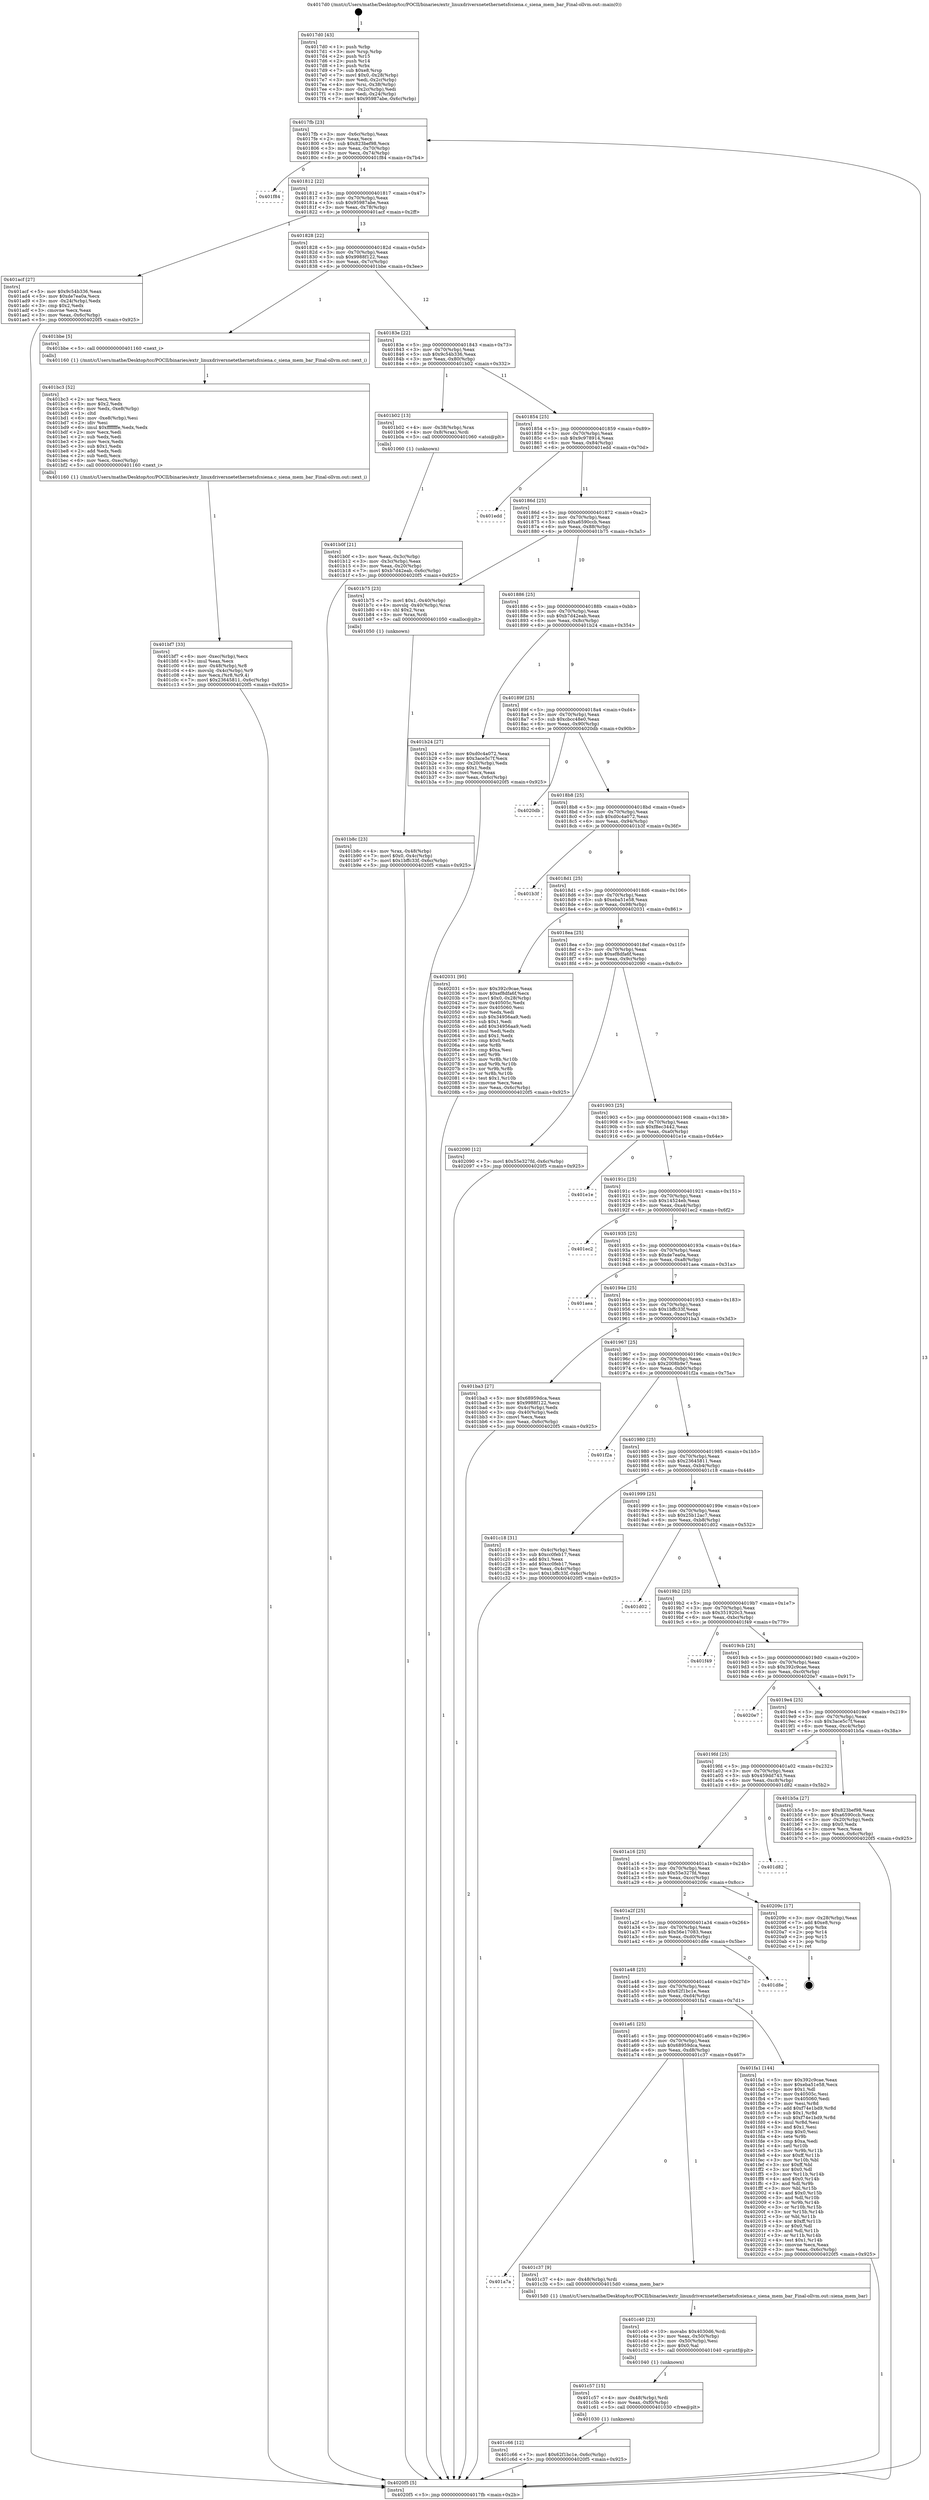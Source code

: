 digraph "0x4017d0" {
  label = "0x4017d0 (/mnt/c/Users/mathe/Desktop/tcc/POCII/binaries/extr_linuxdriversnetethernetsfcsiena.c_siena_mem_bar_Final-ollvm.out::main(0))"
  labelloc = "t"
  node[shape=record]

  Entry [label="",width=0.3,height=0.3,shape=circle,fillcolor=black,style=filled]
  "0x4017fb" [label="{
     0x4017fb [23]\l
     | [instrs]\l
     &nbsp;&nbsp;0x4017fb \<+3\>: mov -0x6c(%rbp),%eax\l
     &nbsp;&nbsp;0x4017fe \<+2\>: mov %eax,%ecx\l
     &nbsp;&nbsp;0x401800 \<+6\>: sub $0x823bef98,%ecx\l
     &nbsp;&nbsp;0x401806 \<+3\>: mov %eax,-0x70(%rbp)\l
     &nbsp;&nbsp;0x401809 \<+3\>: mov %ecx,-0x74(%rbp)\l
     &nbsp;&nbsp;0x40180c \<+6\>: je 0000000000401f84 \<main+0x7b4\>\l
  }"]
  "0x401f84" [label="{
     0x401f84\l
  }", style=dashed]
  "0x401812" [label="{
     0x401812 [22]\l
     | [instrs]\l
     &nbsp;&nbsp;0x401812 \<+5\>: jmp 0000000000401817 \<main+0x47\>\l
     &nbsp;&nbsp;0x401817 \<+3\>: mov -0x70(%rbp),%eax\l
     &nbsp;&nbsp;0x40181a \<+5\>: sub $0x95987abe,%eax\l
     &nbsp;&nbsp;0x40181f \<+3\>: mov %eax,-0x78(%rbp)\l
     &nbsp;&nbsp;0x401822 \<+6\>: je 0000000000401acf \<main+0x2ff\>\l
  }"]
  Exit [label="",width=0.3,height=0.3,shape=circle,fillcolor=black,style=filled,peripheries=2]
  "0x401acf" [label="{
     0x401acf [27]\l
     | [instrs]\l
     &nbsp;&nbsp;0x401acf \<+5\>: mov $0x9c54b336,%eax\l
     &nbsp;&nbsp;0x401ad4 \<+5\>: mov $0xde7ea0a,%ecx\l
     &nbsp;&nbsp;0x401ad9 \<+3\>: mov -0x24(%rbp),%edx\l
     &nbsp;&nbsp;0x401adc \<+3\>: cmp $0x2,%edx\l
     &nbsp;&nbsp;0x401adf \<+3\>: cmovne %ecx,%eax\l
     &nbsp;&nbsp;0x401ae2 \<+3\>: mov %eax,-0x6c(%rbp)\l
     &nbsp;&nbsp;0x401ae5 \<+5\>: jmp 00000000004020f5 \<main+0x925\>\l
  }"]
  "0x401828" [label="{
     0x401828 [22]\l
     | [instrs]\l
     &nbsp;&nbsp;0x401828 \<+5\>: jmp 000000000040182d \<main+0x5d\>\l
     &nbsp;&nbsp;0x40182d \<+3\>: mov -0x70(%rbp),%eax\l
     &nbsp;&nbsp;0x401830 \<+5\>: sub $0x9988f122,%eax\l
     &nbsp;&nbsp;0x401835 \<+3\>: mov %eax,-0x7c(%rbp)\l
     &nbsp;&nbsp;0x401838 \<+6\>: je 0000000000401bbe \<main+0x3ee\>\l
  }"]
  "0x4020f5" [label="{
     0x4020f5 [5]\l
     | [instrs]\l
     &nbsp;&nbsp;0x4020f5 \<+5\>: jmp 00000000004017fb \<main+0x2b\>\l
  }"]
  "0x4017d0" [label="{
     0x4017d0 [43]\l
     | [instrs]\l
     &nbsp;&nbsp;0x4017d0 \<+1\>: push %rbp\l
     &nbsp;&nbsp;0x4017d1 \<+3\>: mov %rsp,%rbp\l
     &nbsp;&nbsp;0x4017d4 \<+2\>: push %r15\l
     &nbsp;&nbsp;0x4017d6 \<+2\>: push %r14\l
     &nbsp;&nbsp;0x4017d8 \<+1\>: push %rbx\l
     &nbsp;&nbsp;0x4017d9 \<+7\>: sub $0xe8,%rsp\l
     &nbsp;&nbsp;0x4017e0 \<+7\>: movl $0x0,-0x28(%rbp)\l
     &nbsp;&nbsp;0x4017e7 \<+3\>: mov %edi,-0x2c(%rbp)\l
     &nbsp;&nbsp;0x4017ea \<+4\>: mov %rsi,-0x38(%rbp)\l
     &nbsp;&nbsp;0x4017ee \<+3\>: mov -0x2c(%rbp),%edi\l
     &nbsp;&nbsp;0x4017f1 \<+3\>: mov %edi,-0x24(%rbp)\l
     &nbsp;&nbsp;0x4017f4 \<+7\>: movl $0x95987abe,-0x6c(%rbp)\l
  }"]
  "0x401c66" [label="{
     0x401c66 [12]\l
     | [instrs]\l
     &nbsp;&nbsp;0x401c66 \<+7\>: movl $0x62f1bc1e,-0x6c(%rbp)\l
     &nbsp;&nbsp;0x401c6d \<+5\>: jmp 00000000004020f5 \<main+0x925\>\l
  }"]
  "0x401bbe" [label="{
     0x401bbe [5]\l
     | [instrs]\l
     &nbsp;&nbsp;0x401bbe \<+5\>: call 0000000000401160 \<next_i\>\l
     | [calls]\l
     &nbsp;&nbsp;0x401160 \{1\} (/mnt/c/Users/mathe/Desktop/tcc/POCII/binaries/extr_linuxdriversnetethernetsfcsiena.c_siena_mem_bar_Final-ollvm.out::next_i)\l
  }"]
  "0x40183e" [label="{
     0x40183e [22]\l
     | [instrs]\l
     &nbsp;&nbsp;0x40183e \<+5\>: jmp 0000000000401843 \<main+0x73\>\l
     &nbsp;&nbsp;0x401843 \<+3\>: mov -0x70(%rbp),%eax\l
     &nbsp;&nbsp;0x401846 \<+5\>: sub $0x9c54b336,%eax\l
     &nbsp;&nbsp;0x40184b \<+3\>: mov %eax,-0x80(%rbp)\l
     &nbsp;&nbsp;0x40184e \<+6\>: je 0000000000401b02 \<main+0x332\>\l
  }"]
  "0x401c57" [label="{
     0x401c57 [15]\l
     | [instrs]\l
     &nbsp;&nbsp;0x401c57 \<+4\>: mov -0x48(%rbp),%rdi\l
     &nbsp;&nbsp;0x401c5b \<+6\>: mov %eax,-0xf0(%rbp)\l
     &nbsp;&nbsp;0x401c61 \<+5\>: call 0000000000401030 \<free@plt\>\l
     | [calls]\l
     &nbsp;&nbsp;0x401030 \{1\} (unknown)\l
  }"]
  "0x401b02" [label="{
     0x401b02 [13]\l
     | [instrs]\l
     &nbsp;&nbsp;0x401b02 \<+4\>: mov -0x38(%rbp),%rax\l
     &nbsp;&nbsp;0x401b06 \<+4\>: mov 0x8(%rax),%rdi\l
     &nbsp;&nbsp;0x401b0a \<+5\>: call 0000000000401060 \<atoi@plt\>\l
     | [calls]\l
     &nbsp;&nbsp;0x401060 \{1\} (unknown)\l
  }"]
  "0x401854" [label="{
     0x401854 [25]\l
     | [instrs]\l
     &nbsp;&nbsp;0x401854 \<+5\>: jmp 0000000000401859 \<main+0x89\>\l
     &nbsp;&nbsp;0x401859 \<+3\>: mov -0x70(%rbp),%eax\l
     &nbsp;&nbsp;0x40185c \<+5\>: sub $0x9c978914,%eax\l
     &nbsp;&nbsp;0x401861 \<+6\>: mov %eax,-0x84(%rbp)\l
     &nbsp;&nbsp;0x401867 \<+6\>: je 0000000000401edd \<main+0x70d\>\l
  }"]
  "0x401b0f" [label="{
     0x401b0f [21]\l
     | [instrs]\l
     &nbsp;&nbsp;0x401b0f \<+3\>: mov %eax,-0x3c(%rbp)\l
     &nbsp;&nbsp;0x401b12 \<+3\>: mov -0x3c(%rbp),%eax\l
     &nbsp;&nbsp;0x401b15 \<+3\>: mov %eax,-0x20(%rbp)\l
     &nbsp;&nbsp;0x401b18 \<+7\>: movl $0xb7d42eab,-0x6c(%rbp)\l
     &nbsp;&nbsp;0x401b1f \<+5\>: jmp 00000000004020f5 \<main+0x925\>\l
  }"]
  "0x401c40" [label="{
     0x401c40 [23]\l
     | [instrs]\l
     &nbsp;&nbsp;0x401c40 \<+10\>: movabs $0x4030d6,%rdi\l
     &nbsp;&nbsp;0x401c4a \<+3\>: mov %eax,-0x50(%rbp)\l
     &nbsp;&nbsp;0x401c4d \<+3\>: mov -0x50(%rbp),%esi\l
     &nbsp;&nbsp;0x401c50 \<+2\>: mov $0x0,%al\l
     &nbsp;&nbsp;0x401c52 \<+5\>: call 0000000000401040 \<printf@plt\>\l
     | [calls]\l
     &nbsp;&nbsp;0x401040 \{1\} (unknown)\l
  }"]
  "0x401edd" [label="{
     0x401edd\l
  }", style=dashed]
  "0x40186d" [label="{
     0x40186d [25]\l
     | [instrs]\l
     &nbsp;&nbsp;0x40186d \<+5\>: jmp 0000000000401872 \<main+0xa2\>\l
     &nbsp;&nbsp;0x401872 \<+3\>: mov -0x70(%rbp),%eax\l
     &nbsp;&nbsp;0x401875 \<+5\>: sub $0xa6590ccb,%eax\l
     &nbsp;&nbsp;0x40187a \<+6\>: mov %eax,-0x88(%rbp)\l
     &nbsp;&nbsp;0x401880 \<+6\>: je 0000000000401b75 \<main+0x3a5\>\l
  }"]
  "0x401a7a" [label="{
     0x401a7a\l
  }", style=dashed]
  "0x401b75" [label="{
     0x401b75 [23]\l
     | [instrs]\l
     &nbsp;&nbsp;0x401b75 \<+7\>: movl $0x1,-0x40(%rbp)\l
     &nbsp;&nbsp;0x401b7c \<+4\>: movslq -0x40(%rbp),%rax\l
     &nbsp;&nbsp;0x401b80 \<+4\>: shl $0x2,%rax\l
     &nbsp;&nbsp;0x401b84 \<+3\>: mov %rax,%rdi\l
     &nbsp;&nbsp;0x401b87 \<+5\>: call 0000000000401050 \<malloc@plt\>\l
     | [calls]\l
     &nbsp;&nbsp;0x401050 \{1\} (unknown)\l
  }"]
  "0x401886" [label="{
     0x401886 [25]\l
     | [instrs]\l
     &nbsp;&nbsp;0x401886 \<+5\>: jmp 000000000040188b \<main+0xbb\>\l
     &nbsp;&nbsp;0x40188b \<+3\>: mov -0x70(%rbp),%eax\l
     &nbsp;&nbsp;0x40188e \<+5\>: sub $0xb7d42eab,%eax\l
     &nbsp;&nbsp;0x401893 \<+6\>: mov %eax,-0x8c(%rbp)\l
     &nbsp;&nbsp;0x401899 \<+6\>: je 0000000000401b24 \<main+0x354\>\l
  }"]
  "0x401c37" [label="{
     0x401c37 [9]\l
     | [instrs]\l
     &nbsp;&nbsp;0x401c37 \<+4\>: mov -0x48(%rbp),%rdi\l
     &nbsp;&nbsp;0x401c3b \<+5\>: call 00000000004015d0 \<siena_mem_bar\>\l
     | [calls]\l
     &nbsp;&nbsp;0x4015d0 \{1\} (/mnt/c/Users/mathe/Desktop/tcc/POCII/binaries/extr_linuxdriversnetethernetsfcsiena.c_siena_mem_bar_Final-ollvm.out::siena_mem_bar)\l
  }"]
  "0x401b24" [label="{
     0x401b24 [27]\l
     | [instrs]\l
     &nbsp;&nbsp;0x401b24 \<+5\>: mov $0xd0c4a072,%eax\l
     &nbsp;&nbsp;0x401b29 \<+5\>: mov $0x3ace5c7f,%ecx\l
     &nbsp;&nbsp;0x401b2e \<+3\>: mov -0x20(%rbp),%edx\l
     &nbsp;&nbsp;0x401b31 \<+3\>: cmp $0x1,%edx\l
     &nbsp;&nbsp;0x401b34 \<+3\>: cmovl %ecx,%eax\l
     &nbsp;&nbsp;0x401b37 \<+3\>: mov %eax,-0x6c(%rbp)\l
     &nbsp;&nbsp;0x401b3a \<+5\>: jmp 00000000004020f5 \<main+0x925\>\l
  }"]
  "0x40189f" [label="{
     0x40189f [25]\l
     | [instrs]\l
     &nbsp;&nbsp;0x40189f \<+5\>: jmp 00000000004018a4 \<main+0xd4\>\l
     &nbsp;&nbsp;0x4018a4 \<+3\>: mov -0x70(%rbp),%eax\l
     &nbsp;&nbsp;0x4018a7 \<+5\>: sub $0xcbcc48e0,%eax\l
     &nbsp;&nbsp;0x4018ac \<+6\>: mov %eax,-0x90(%rbp)\l
     &nbsp;&nbsp;0x4018b2 \<+6\>: je 00000000004020db \<main+0x90b\>\l
  }"]
  "0x401a61" [label="{
     0x401a61 [25]\l
     | [instrs]\l
     &nbsp;&nbsp;0x401a61 \<+5\>: jmp 0000000000401a66 \<main+0x296\>\l
     &nbsp;&nbsp;0x401a66 \<+3\>: mov -0x70(%rbp),%eax\l
     &nbsp;&nbsp;0x401a69 \<+5\>: sub $0x68959dca,%eax\l
     &nbsp;&nbsp;0x401a6e \<+6\>: mov %eax,-0xd8(%rbp)\l
     &nbsp;&nbsp;0x401a74 \<+6\>: je 0000000000401c37 \<main+0x467\>\l
  }"]
  "0x4020db" [label="{
     0x4020db\l
  }", style=dashed]
  "0x4018b8" [label="{
     0x4018b8 [25]\l
     | [instrs]\l
     &nbsp;&nbsp;0x4018b8 \<+5\>: jmp 00000000004018bd \<main+0xed\>\l
     &nbsp;&nbsp;0x4018bd \<+3\>: mov -0x70(%rbp),%eax\l
     &nbsp;&nbsp;0x4018c0 \<+5\>: sub $0xd0c4a072,%eax\l
     &nbsp;&nbsp;0x4018c5 \<+6\>: mov %eax,-0x94(%rbp)\l
     &nbsp;&nbsp;0x4018cb \<+6\>: je 0000000000401b3f \<main+0x36f\>\l
  }"]
  "0x401fa1" [label="{
     0x401fa1 [144]\l
     | [instrs]\l
     &nbsp;&nbsp;0x401fa1 \<+5\>: mov $0x392c9cae,%eax\l
     &nbsp;&nbsp;0x401fa6 \<+5\>: mov $0xeba51e58,%ecx\l
     &nbsp;&nbsp;0x401fab \<+2\>: mov $0x1,%dl\l
     &nbsp;&nbsp;0x401fad \<+7\>: mov 0x40505c,%esi\l
     &nbsp;&nbsp;0x401fb4 \<+7\>: mov 0x405060,%edi\l
     &nbsp;&nbsp;0x401fbb \<+3\>: mov %esi,%r8d\l
     &nbsp;&nbsp;0x401fbe \<+7\>: add $0xf74e1bd9,%r8d\l
     &nbsp;&nbsp;0x401fc5 \<+4\>: sub $0x1,%r8d\l
     &nbsp;&nbsp;0x401fc9 \<+7\>: sub $0xf74e1bd9,%r8d\l
     &nbsp;&nbsp;0x401fd0 \<+4\>: imul %r8d,%esi\l
     &nbsp;&nbsp;0x401fd4 \<+3\>: and $0x1,%esi\l
     &nbsp;&nbsp;0x401fd7 \<+3\>: cmp $0x0,%esi\l
     &nbsp;&nbsp;0x401fda \<+4\>: sete %r9b\l
     &nbsp;&nbsp;0x401fde \<+3\>: cmp $0xa,%edi\l
     &nbsp;&nbsp;0x401fe1 \<+4\>: setl %r10b\l
     &nbsp;&nbsp;0x401fe5 \<+3\>: mov %r9b,%r11b\l
     &nbsp;&nbsp;0x401fe8 \<+4\>: xor $0xff,%r11b\l
     &nbsp;&nbsp;0x401fec \<+3\>: mov %r10b,%bl\l
     &nbsp;&nbsp;0x401fef \<+3\>: xor $0xff,%bl\l
     &nbsp;&nbsp;0x401ff2 \<+3\>: xor $0x0,%dl\l
     &nbsp;&nbsp;0x401ff5 \<+3\>: mov %r11b,%r14b\l
     &nbsp;&nbsp;0x401ff8 \<+4\>: and $0x0,%r14b\l
     &nbsp;&nbsp;0x401ffc \<+3\>: and %dl,%r9b\l
     &nbsp;&nbsp;0x401fff \<+3\>: mov %bl,%r15b\l
     &nbsp;&nbsp;0x402002 \<+4\>: and $0x0,%r15b\l
     &nbsp;&nbsp;0x402006 \<+3\>: and %dl,%r10b\l
     &nbsp;&nbsp;0x402009 \<+3\>: or %r9b,%r14b\l
     &nbsp;&nbsp;0x40200c \<+3\>: or %r10b,%r15b\l
     &nbsp;&nbsp;0x40200f \<+3\>: xor %r15b,%r14b\l
     &nbsp;&nbsp;0x402012 \<+3\>: or %bl,%r11b\l
     &nbsp;&nbsp;0x402015 \<+4\>: xor $0xff,%r11b\l
     &nbsp;&nbsp;0x402019 \<+3\>: or $0x0,%dl\l
     &nbsp;&nbsp;0x40201c \<+3\>: and %dl,%r11b\l
     &nbsp;&nbsp;0x40201f \<+3\>: or %r11b,%r14b\l
     &nbsp;&nbsp;0x402022 \<+4\>: test $0x1,%r14b\l
     &nbsp;&nbsp;0x402026 \<+3\>: cmovne %ecx,%eax\l
     &nbsp;&nbsp;0x402029 \<+3\>: mov %eax,-0x6c(%rbp)\l
     &nbsp;&nbsp;0x40202c \<+5\>: jmp 00000000004020f5 \<main+0x925\>\l
  }"]
  "0x401b3f" [label="{
     0x401b3f\l
  }", style=dashed]
  "0x4018d1" [label="{
     0x4018d1 [25]\l
     | [instrs]\l
     &nbsp;&nbsp;0x4018d1 \<+5\>: jmp 00000000004018d6 \<main+0x106\>\l
     &nbsp;&nbsp;0x4018d6 \<+3\>: mov -0x70(%rbp),%eax\l
     &nbsp;&nbsp;0x4018d9 \<+5\>: sub $0xeba51e58,%eax\l
     &nbsp;&nbsp;0x4018de \<+6\>: mov %eax,-0x98(%rbp)\l
     &nbsp;&nbsp;0x4018e4 \<+6\>: je 0000000000402031 \<main+0x861\>\l
  }"]
  "0x401a48" [label="{
     0x401a48 [25]\l
     | [instrs]\l
     &nbsp;&nbsp;0x401a48 \<+5\>: jmp 0000000000401a4d \<main+0x27d\>\l
     &nbsp;&nbsp;0x401a4d \<+3\>: mov -0x70(%rbp),%eax\l
     &nbsp;&nbsp;0x401a50 \<+5\>: sub $0x62f1bc1e,%eax\l
     &nbsp;&nbsp;0x401a55 \<+6\>: mov %eax,-0xd4(%rbp)\l
     &nbsp;&nbsp;0x401a5b \<+6\>: je 0000000000401fa1 \<main+0x7d1\>\l
  }"]
  "0x402031" [label="{
     0x402031 [95]\l
     | [instrs]\l
     &nbsp;&nbsp;0x402031 \<+5\>: mov $0x392c9cae,%eax\l
     &nbsp;&nbsp;0x402036 \<+5\>: mov $0xef8dfa6f,%ecx\l
     &nbsp;&nbsp;0x40203b \<+7\>: movl $0x0,-0x28(%rbp)\l
     &nbsp;&nbsp;0x402042 \<+7\>: mov 0x40505c,%edx\l
     &nbsp;&nbsp;0x402049 \<+7\>: mov 0x405060,%esi\l
     &nbsp;&nbsp;0x402050 \<+2\>: mov %edx,%edi\l
     &nbsp;&nbsp;0x402052 \<+6\>: sub $0x34956aa9,%edi\l
     &nbsp;&nbsp;0x402058 \<+3\>: sub $0x1,%edi\l
     &nbsp;&nbsp;0x40205b \<+6\>: add $0x34956aa9,%edi\l
     &nbsp;&nbsp;0x402061 \<+3\>: imul %edi,%edx\l
     &nbsp;&nbsp;0x402064 \<+3\>: and $0x1,%edx\l
     &nbsp;&nbsp;0x402067 \<+3\>: cmp $0x0,%edx\l
     &nbsp;&nbsp;0x40206a \<+4\>: sete %r8b\l
     &nbsp;&nbsp;0x40206e \<+3\>: cmp $0xa,%esi\l
     &nbsp;&nbsp;0x402071 \<+4\>: setl %r9b\l
     &nbsp;&nbsp;0x402075 \<+3\>: mov %r8b,%r10b\l
     &nbsp;&nbsp;0x402078 \<+3\>: and %r9b,%r10b\l
     &nbsp;&nbsp;0x40207b \<+3\>: xor %r9b,%r8b\l
     &nbsp;&nbsp;0x40207e \<+3\>: or %r8b,%r10b\l
     &nbsp;&nbsp;0x402081 \<+4\>: test $0x1,%r10b\l
     &nbsp;&nbsp;0x402085 \<+3\>: cmovne %ecx,%eax\l
     &nbsp;&nbsp;0x402088 \<+3\>: mov %eax,-0x6c(%rbp)\l
     &nbsp;&nbsp;0x40208b \<+5\>: jmp 00000000004020f5 \<main+0x925\>\l
  }"]
  "0x4018ea" [label="{
     0x4018ea [25]\l
     | [instrs]\l
     &nbsp;&nbsp;0x4018ea \<+5\>: jmp 00000000004018ef \<main+0x11f\>\l
     &nbsp;&nbsp;0x4018ef \<+3\>: mov -0x70(%rbp),%eax\l
     &nbsp;&nbsp;0x4018f2 \<+5\>: sub $0xef8dfa6f,%eax\l
     &nbsp;&nbsp;0x4018f7 \<+6\>: mov %eax,-0x9c(%rbp)\l
     &nbsp;&nbsp;0x4018fd \<+6\>: je 0000000000402090 \<main+0x8c0\>\l
  }"]
  "0x401d8e" [label="{
     0x401d8e\l
  }", style=dashed]
  "0x402090" [label="{
     0x402090 [12]\l
     | [instrs]\l
     &nbsp;&nbsp;0x402090 \<+7\>: movl $0x55e327fd,-0x6c(%rbp)\l
     &nbsp;&nbsp;0x402097 \<+5\>: jmp 00000000004020f5 \<main+0x925\>\l
  }"]
  "0x401903" [label="{
     0x401903 [25]\l
     | [instrs]\l
     &nbsp;&nbsp;0x401903 \<+5\>: jmp 0000000000401908 \<main+0x138\>\l
     &nbsp;&nbsp;0x401908 \<+3\>: mov -0x70(%rbp),%eax\l
     &nbsp;&nbsp;0x40190b \<+5\>: sub $0xf8ec3442,%eax\l
     &nbsp;&nbsp;0x401910 \<+6\>: mov %eax,-0xa0(%rbp)\l
     &nbsp;&nbsp;0x401916 \<+6\>: je 0000000000401e1e \<main+0x64e\>\l
  }"]
  "0x401a2f" [label="{
     0x401a2f [25]\l
     | [instrs]\l
     &nbsp;&nbsp;0x401a2f \<+5\>: jmp 0000000000401a34 \<main+0x264\>\l
     &nbsp;&nbsp;0x401a34 \<+3\>: mov -0x70(%rbp),%eax\l
     &nbsp;&nbsp;0x401a37 \<+5\>: sub $0x56e17083,%eax\l
     &nbsp;&nbsp;0x401a3c \<+6\>: mov %eax,-0xd0(%rbp)\l
     &nbsp;&nbsp;0x401a42 \<+6\>: je 0000000000401d8e \<main+0x5be\>\l
  }"]
  "0x401e1e" [label="{
     0x401e1e\l
  }", style=dashed]
  "0x40191c" [label="{
     0x40191c [25]\l
     | [instrs]\l
     &nbsp;&nbsp;0x40191c \<+5\>: jmp 0000000000401921 \<main+0x151\>\l
     &nbsp;&nbsp;0x401921 \<+3\>: mov -0x70(%rbp),%eax\l
     &nbsp;&nbsp;0x401924 \<+5\>: sub $0x14524eb,%eax\l
     &nbsp;&nbsp;0x401929 \<+6\>: mov %eax,-0xa4(%rbp)\l
     &nbsp;&nbsp;0x40192f \<+6\>: je 0000000000401ec2 \<main+0x6f2\>\l
  }"]
  "0x40209c" [label="{
     0x40209c [17]\l
     | [instrs]\l
     &nbsp;&nbsp;0x40209c \<+3\>: mov -0x28(%rbp),%eax\l
     &nbsp;&nbsp;0x40209f \<+7\>: add $0xe8,%rsp\l
     &nbsp;&nbsp;0x4020a6 \<+1\>: pop %rbx\l
     &nbsp;&nbsp;0x4020a7 \<+2\>: pop %r14\l
     &nbsp;&nbsp;0x4020a9 \<+2\>: pop %r15\l
     &nbsp;&nbsp;0x4020ab \<+1\>: pop %rbp\l
     &nbsp;&nbsp;0x4020ac \<+1\>: ret\l
  }"]
  "0x401ec2" [label="{
     0x401ec2\l
  }", style=dashed]
  "0x401935" [label="{
     0x401935 [25]\l
     | [instrs]\l
     &nbsp;&nbsp;0x401935 \<+5\>: jmp 000000000040193a \<main+0x16a\>\l
     &nbsp;&nbsp;0x40193a \<+3\>: mov -0x70(%rbp),%eax\l
     &nbsp;&nbsp;0x40193d \<+5\>: sub $0xde7ea0a,%eax\l
     &nbsp;&nbsp;0x401942 \<+6\>: mov %eax,-0xa8(%rbp)\l
     &nbsp;&nbsp;0x401948 \<+6\>: je 0000000000401aea \<main+0x31a\>\l
  }"]
  "0x401a16" [label="{
     0x401a16 [25]\l
     | [instrs]\l
     &nbsp;&nbsp;0x401a16 \<+5\>: jmp 0000000000401a1b \<main+0x24b\>\l
     &nbsp;&nbsp;0x401a1b \<+3\>: mov -0x70(%rbp),%eax\l
     &nbsp;&nbsp;0x401a1e \<+5\>: sub $0x55e327fd,%eax\l
     &nbsp;&nbsp;0x401a23 \<+6\>: mov %eax,-0xcc(%rbp)\l
     &nbsp;&nbsp;0x401a29 \<+6\>: je 000000000040209c \<main+0x8cc\>\l
  }"]
  "0x401aea" [label="{
     0x401aea\l
  }", style=dashed]
  "0x40194e" [label="{
     0x40194e [25]\l
     | [instrs]\l
     &nbsp;&nbsp;0x40194e \<+5\>: jmp 0000000000401953 \<main+0x183\>\l
     &nbsp;&nbsp;0x401953 \<+3\>: mov -0x70(%rbp),%eax\l
     &nbsp;&nbsp;0x401956 \<+5\>: sub $0x1bffc33f,%eax\l
     &nbsp;&nbsp;0x40195b \<+6\>: mov %eax,-0xac(%rbp)\l
     &nbsp;&nbsp;0x401961 \<+6\>: je 0000000000401ba3 \<main+0x3d3\>\l
  }"]
  "0x401d82" [label="{
     0x401d82\l
  }", style=dashed]
  "0x401ba3" [label="{
     0x401ba3 [27]\l
     | [instrs]\l
     &nbsp;&nbsp;0x401ba3 \<+5\>: mov $0x68959dca,%eax\l
     &nbsp;&nbsp;0x401ba8 \<+5\>: mov $0x9988f122,%ecx\l
     &nbsp;&nbsp;0x401bad \<+3\>: mov -0x4c(%rbp),%edx\l
     &nbsp;&nbsp;0x401bb0 \<+3\>: cmp -0x40(%rbp),%edx\l
     &nbsp;&nbsp;0x401bb3 \<+3\>: cmovl %ecx,%eax\l
     &nbsp;&nbsp;0x401bb6 \<+3\>: mov %eax,-0x6c(%rbp)\l
     &nbsp;&nbsp;0x401bb9 \<+5\>: jmp 00000000004020f5 \<main+0x925\>\l
  }"]
  "0x401967" [label="{
     0x401967 [25]\l
     | [instrs]\l
     &nbsp;&nbsp;0x401967 \<+5\>: jmp 000000000040196c \<main+0x19c\>\l
     &nbsp;&nbsp;0x40196c \<+3\>: mov -0x70(%rbp),%eax\l
     &nbsp;&nbsp;0x40196f \<+5\>: sub $0x2008b9e7,%eax\l
     &nbsp;&nbsp;0x401974 \<+6\>: mov %eax,-0xb0(%rbp)\l
     &nbsp;&nbsp;0x40197a \<+6\>: je 0000000000401f2a \<main+0x75a\>\l
  }"]
  "0x401bf7" [label="{
     0x401bf7 [33]\l
     | [instrs]\l
     &nbsp;&nbsp;0x401bf7 \<+6\>: mov -0xec(%rbp),%ecx\l
     &nbsp;&nbsp;0x401bfd \<+3\>: imul %eax,%ecx\l
     &nbsp;&nbsp;0x401c00 \<+4\>: mov -0x48(%rbp),%r8\l
     &nbsp;&nbsp;0x401c04 \<+4\>: movslq -0x4c(%rbp),%r9\l
     &nbsp;&nbsp;0x401c08 \<+4\>: mov %ecx,(%r8,%r9,4)\l
     &nbsp;&nbsp;0x401c0c \<+7\>: movl $0x23645811,-0x6c(%rbp)\l
     &nbsp;&nbsp;0x401c13 \<+5\>: jmp 00000000004020f5 \<main+0x925\>\l
  }"]
  "0x401f2a" [label="{
     0x401f2a\l
  }", style=dashed]
  "0x401980" [label="{
     0x401980 [25]\l
     | [instrs]\l
     &nbsp;&nbsp;0x401980 \<+5\>: jmp 0000000000401985 \<main+0x1b5\>\l
     &nbsp;&nbsp;0x401985 \<+3\>: mov -0x70(%rbp),%eax\l
     &nbsp;&nbsp;0x401988 \<+5\>: sub $0x23645811,%eax\l
     &nbsp;&nbsp;0x40198d \<+6\>: mov %eax,-0xb4(%rbp)\l
     &nbsp;&nbsp;0x401993 \<+6\>: je 0000000000401c18 \<main+0x448\>\l
  }"]
  "0x401bc3" [label="{
     0x401bc3 [52]\l
     | [instrs]\l
     &nbsp;&nbsp;0x401bc3 \<+2\>: xor %ecx,%ecx\l
     &nbsp;&nbsp;0x401bc5 \<+5\>: mov $0x2,%edx\l
     &nbsp;&nbsp;0x401bca \<+6\>: mov %edx,-0xe8(%rbp)\l
     &nbsp;&nbsp;0x401bd0 \<+1\>: cltd\l
     &nbsp;&nbsp;0x401bd1 \<+6\>: mov -0xe8(%rbp),%esi\l
     &nbsp;&nbsp;0x401bd7 \<+2\>: idiv %esi\l
     &nbsp;&nbsp;0x401bd9 \<+6\>: imul $0xfffffffe,%edx,%edx\l
     &nbsp;&nbsp;0x401bdf \<+2\>: mov %ecx,%edi\l
     &nbsp;&nbsp;0x401be1 \<+2\>: sub %edx,%edi\l
     &nbsp;&nbsp;0x401be3 \<+2\>: mov %ecx,%edx\l
     &nbsp;&nbsp;0x401be5 \<+3\>: sub $0x1,%edx\l
     &nbsp;&nbsp;0x401be8 \<+2\>: add %edx,%edi\l
     &nbsp;&nbsp;0x401bea \<+2\>: sub %edi,%ecx\l
     &nbsp;&nbsp;0x401bec \<+6\>: mov %ecx,-0xec(%rbp)\l
     &nbsp;&nbsp;0x401bf2 \<+5\>: call 0000000000401160 \<next_i\>\l
     | [calls]\l
     &nbsp;&nbsp;0x401160 \{1\} (/mnt/c/Users/mathe/Desktop/tcc/POCII/binaries/extr_linuxdriversnetethernetsfcsiena.c_siena_mem_bar_Final-ollvm.out::next_i)\l
  }"]
  "0x401c18" [label="{
     0x401c18 [31]\l
     | [instrs]\l
     &nbsp;&nbsp;0x401c18 \<+3\>: mov -0x4c(%rbp),%eax\l
     &nbsp;&nbsp;0x401c1b \<+5\>: sub $0xcc0feb17,%eax\l
     &nbsp;&nbsp;0x401c20 \<+3\>: add $0x1,%eax\l
     &nbsp;&nbsp;0x401c23 \<+5\>: add $0xcc0feb17,%eax\l
     &nbsp;&nbsp;0x401c28 \<+3\>: mov %eax,-0x4c(%rbp)\l
     &nbsp;&nbsp;0x401c2b \<+7\>: movl $0x1bffc33f,-0x6c(%rbp)\l
     &nbsp;&nbsp;0x401c32 \<+5\>: jmp 00000000004020f5 \<main+0x925\>\l
  }"]
  "0x401999" [label="{
     0x401999 [25]\l
     | [instrs]\l
     &nbsp;&nbsp;0x401999 \<+5\>: jmp 000000000040199e \<main+0x1ce\>\l
     &nbsp;&nbsp;0x40199e \<+3\>: mov -0x70(%rbp),%eax\l
     &nbsp;&nbsp;0x4019a1 \<+5\>: sub $0x25b12ac7,%eax\l
     &nbsp;&nbsp;0x4019a6 \<+6\>: mov %eax,-0xb8(%rbp)\l
     &nbsp;&nbsp;0x4019ac \<+6\>: je 0000000000401d02 \<main+0x532\>\l
  }"]
  "0x401b8c" [label="{
     0x401b8c [23]\l
     | [instrs]\l
     &nbsp;&nbsp;0x401b8c \<+4\>: mov %rax,-0x48(%rbp)\l
     &nbsp;&nbsp;0x401b90 \<+7\>: movl $0x0,-0x4c(%rbp)\l
     &nbsp;&nbsp;0x401b97 \<+7\>: movl $0x1bffc33f,-0x6c(%rbp)\l
     &nbsp;&nbsp;0x401b9e \<+5\>: jmp 00000000004020f5 \<main+0x925\>\l
  }"]
  "0x401d02" [label="{
     0x401d02\l
  }", style=dashed]
  "0x4019b2" [label="{
     0x4019b2 [25]\l
     | [instrs]\l
     &nbsp;&nbsp;0x4019b2 \<+5\>: jmp 00000000004019b7 \<main+0x1e7\>\l
     &nbsp;&nbsp;0x4019b7 \<+3\>: mov -0x70(%rbp),%eax\l
     &nbsp;&nbsp;0x4019ba \<+5\>: sub $0x351920c3,%eax\l
     &nbsp;&nbsp;0x4019bf \<+6\>: mov %eax,-0xbc(%rbp)\l
     &nbsp;&nbsp;0x4019c5 \<+6\>: je 0000000000401f49 \<main+0x779\>\l
  }"]
  "0x4019fd" [label="{
     0x4019fd [25]\l
     | [instrs]\l
     &nbsp;&nbsp;0x4019fd \<+5\>: jmp 0000000000401a02 \<main+0x232\>\l
     &nbsp;&nbsp;0x401a02 \<+3\>: mov -0x70(%rbp),%eax\l
     &nbsp;&nbsp;0x401a05 \<+5\>: sub $0x459dd743,%eax\l
     &nbsp;&nbsp;0x401a0a \<+6\>: mov %eax,-0xc8(%rbp)\l
     &nbsp;&nbsp;0x401a10 \<+6\>: je 0000000000401d82 \<main+0x5b2\>\l
  }"]
  "0x401f49" [label="{
     0x401f49\l
  }", style=dashed]
  "0x4019cb" [label="{
     0x4019cb [25]\l
     | [instrs]\l
     &nbsp;&nbsp;0x4019cb \<+5\>: jmp 00000000004019d0 \<main+0x200\>\l
     &nbsp;&nbsp;0x4019d0 \<+3\>: mov -0x70(%rbp),%eax\l
     &nbsp;&nbsp;0x4019d3 \<+5\>: sub $0x392c9cae,%eax\l
     &nbsp;&nbsp;0x4019d8 \<+6\>: mov %eax,-0xc0(%rbp)\l
     &nbsp;&nbsp;0x4019de \<+6\>: je 00000000004020e7 \<main+0x917\>\l
  }"]
  "0x401b5a" [label="{
     0x401b5a [27]\l
     | [instrs]\l
     &nbsp;&nbsp;0x401b5a \<+5\>: mov $0x823bef98,%eax\l
     &nbsp;&nbsp;0x401b5f \<+5\>: mov $0xa6590ccb,%ecx\l
     &nbsp;&nbsp;0x401b64 \<+3\>: mov -0x20(%rbp),%edx\l
     &nbsp;&nbsp;0x401b67 \<+3\>: cmp $0x0,%edx\l
     &nbsp;&nbsp;0x401b6a \<+3\>: cmove %ecx,%eax\l
     &nbsp;&nbsp;0x401b6d \<+3\>: mov %eax,-0x6c(%rbp)\l
     &nbsp;&nbsp;0x401b70 \<+5\>: jmp 00000000004020f5 \<main+0x925\>\l
  }"]
  "0x4020e7" [label="{
     0x4020e7\l
  }", style=dashed]
  "0x4019e4" [label="{
     0x4019e4 [25]\l
     | [instrs]\l
     &nbsp;&nbsp;0x4019e4 \<+5\>: jmp 00000000004019e9 \<main+0x219\>\l
     &nbsp;&nbsp;0x4019e9 \<+3\>: mov -0x70(%rbp),%eax\l
     &nbsp;&nbsp;0x4019ec \<+5\>: sub $0x3ace5c7f,%eax\l
     &nbsp;&nbsp;0x4019f1 \<+6\>: mov %eax,-0xc4(%rbp)\l
     &nbsp;&nbsp;0x4019f7 \<+6\>: je 0000000000401b5a \<main+0x38a\>\l
  }"]
  Entry -> "0x4017d0" [label=" 1"]
  "0x4017fb" -> "0x401f84" [label=" 0"]
  "0x4017fb" -> "0x401812" [label=" 14"]
  "0x40209c" -> Exit [label=" 1"]
  "0x401812" -> "0x401acf" [label=" 1"]
  "0x401812" -> "0x401828" [label=" 13"]
  "0x401acf" -> "0x4020f5" [label=" 1"]
  "0x4017d0" -> "0x4017fb" [label=" 1"]
  "0x4020f5" -> "0x4017fb" [label=" 13"]
  "0x402090" -> "0x4020f5" [label=" 1"]
  "0x401828" -> "0x401bbe" [label=" 1"]
  "0x401828" -> "0x40183e" [label=" 12"]
  "0x402031" -> "0x4020f5" [label=" 1"]
  "0x40183e" -> "0x401b02" [label=" 1"]
  "0x40183e" -> "0x401854" [label=" 11"]
  "0x401b02" -> "0x401b0f" [label=" 1"]
  "0x401b0f" -> "0x4020f5" [label=" 1"]
  "0x401fa1" -> "0x4020f5" [label=" 1"]
  "0x401854" -> "0x401edd" [label=" 0"]
  "0x401854" -> "0x40186d" [label=" 11"]
  "0x401c66" -> "0x4020f5" [label=" 1"]
  "0x40186d" -> "0x401b75" [label=" 1"]
  "0x40186d" -> "0x401886" [label=" 10"]
  "0x401c57" -> "0x401c66" [label=" 1"]
  "0x401886" -> "0x401b24" [label=" 1"]
  "0x401886" -> "0x40189f" [label=" 9"]
  "0x401b24" -> "0x4020f5" [label=" 1"]
  "0x401c40" -> "0x401c57" [label=" 1"]
  "0x40189f" -> "0x4020db" [label=" 0"]
  "0x40189f" -> "0x4018b8" [label=" 9"]
  "0x401a61" -> "0x401a7a" [label=" 0"]
  "0x4018b8" -> "0x401b3f" [label=" 0"]
  "0x4018b8" -> "0x4018d1" [label=" 9"]
  "0x401a61" -> "0x401c37" [label=" 1"]
  "0x4018d1" -> "0x402031" [label=" 1"]
  "0x4018d1" -> "0x4018ea" [label=" 8"]
  "0x401a48" -> "0x401a61" [label=" 1"]
  "0x4018ea" -> "0x402090" [label=" 1"]
  "0x4018ea" -> "0x401903" [label=" 7"]
  "0x401a48" -> "0x401fa1" [label=" 1"]
  "0x401903" -> "0x401e1e" [label=" 0"]
  "0x401903" -> "0x40191c" [label=" 7"]
  "0x401a2f" -> "0x401a48" [label=" 2"]
  "0x40191c" -> "0x401ec2" [label=" 0"]
  "0x40191c" -> "0x401935" [label=" 7"]
  "0x401a2f" -> "0x401d8e" [label=" 0"]
  "0x401935" -> "0x401aea" [label=" 0"]
  "0x401935" -> "0x40194e" [label=" 7"]
  "0x401a16" -> "0x401a2f" [label=" 2"]
  "0x40194e" -> "0x401ba3" [label=" 2"]
  "0x40194e" -> "0x401967" [label=" 5"]
  "0x401a16" -> "0x40209c" [label=" 1"]
  "0x401967" -> "0x401f2a" [label=" 0"]
  "0x401967" -> "0x401980" [label=" 5"]
  "0x4019fd" -> "0x401a16" [label=" 3"]
  "0x401980" -> "0x401c18" [label=" 1"]
  "0x401980" -> "0x401999" [label=" 4"]
  "0x4019fd" -> "0x401d82" [label=" 0"]
  "0x401999" -> "0x401d02" [label=" 0"]
  "0x401999" -> "0x4019b2" [label=" 4"]
  "0x401c37" -> "0x401c40" [label=" 1"]
  "0x4019b2" -> "0x401f49" [label=" 0"]
  "0x4019b2" -> "0x4019cb" [label=" 4"]
  "0x401c18" -> "0x4020f5" [label=" 1"]
  "0x4019cb" -> "0x4020e7" [label=" 0"]
  "0x4019cb" -> "0x4019e4" [label=" 4"]
  "0x401bf7" -> "0x4020f5" [label=" 1"]
  "0x4019e4" -> "0x401b5a" [label=" 1"]
  "0x4019e4" -> "0x4019fd" [label=" 3"]
  "0x401b5a" -> "0x4020f5" [label=" 1"]
  "0x401b75" -> "0x401b8c" [label=" 1"]
  "0x401b8c" -> "0x4020f5" [label=" 1"]
  "0x401ba3" -> "0x4020f5" [label=" 2"]
  "0x401bbe" -> "0x401bc3" [label=" 1"]
  "0x401bc3" -> "0x401bf7" [label=" 1"]
}

